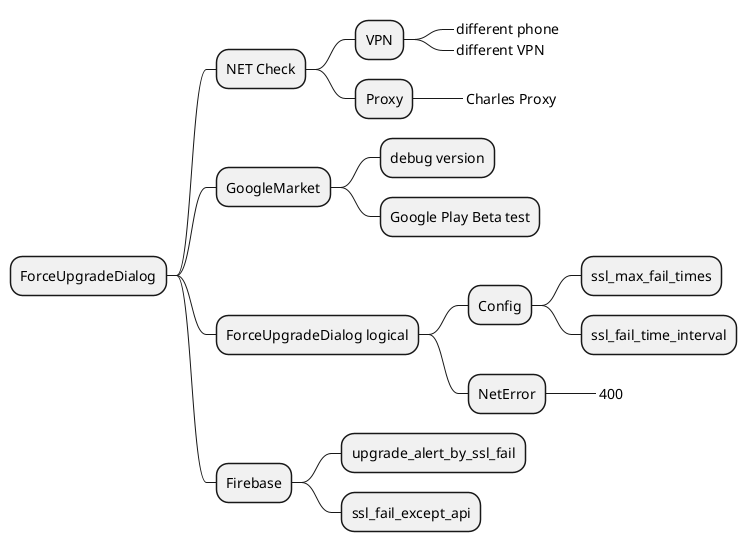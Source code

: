 @startmindmap
* ForceUpgradeDialog
** NET Check
*** VPN
****_ different phone
****_ different VPN
*** Proxy
****_ Charles Proxy

** GoogleMarket
*** debug version
*** Google Play Beta test



** ForceUpgradeDialog logical
*** Config
**** ssl_max_fail_times
**** ssl_fail_time_interval

*** NetError
****_ 400

** Firebase
*** upgrade_alert_by_ssl_fail
*** ssl_fail_except_api


 
@endmindmap
